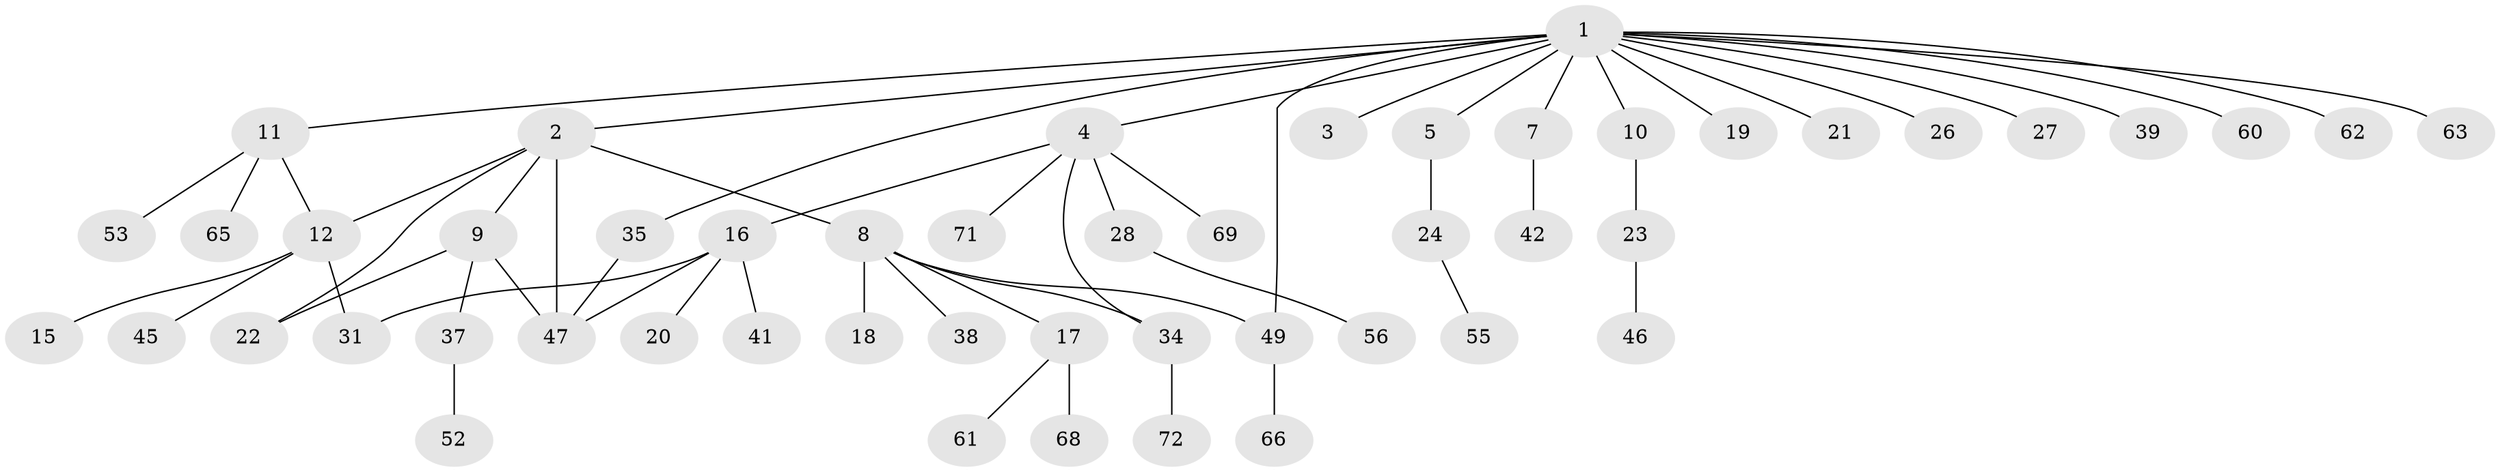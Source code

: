 // original degree distribution, {16: 0.013888888888888888, 5: 0.05555555555555555, 1: 0.4861111111111111, 7: 0.013888888888888888, 3: 0.08333333333333333, 4: 0.041666666666666664, 2: 0.2777777777777778, 6: 0.027777777777777776}
// Generated by graph-tools (version 1.1) at 2025/11/02/27/25 16:11:10]
// undirected, 50 vertices, 57 edges
graph export_dot {
graph [start="1"]
  node [color=gray90,style=filled];
  1 [super="+14"];
  2 [super="+6"];
  3;
  4 [super="+13"];
  5 [super="+51"];
  7 [super="+29"];
  8 [super="+70"];
  9 [super="+40"];
  10;
  11 [super="+25"];
  12 [super="+64"];
  15;
  16 [super="+58"];
  17 [super="+44"];
  18;
  19 [super="+33"];
  20;
  21 [super="+59"];
  22 [super="+36"];
  23;
  24 [super="+30"];
  26 [super="+57"];
  27 [super="+32"];
  28;
  31 [super="+43"];
  34;
  35 [super="+48"];
  37;
  38;
  39 [super="+50"];
  41;
  42;
  45 [super="+54"];
  46 [super="+67"];
  47;
  49;
  52;
  53;
  55;
  56;
  60;
  61;
  62;
  63;
  65;
  66;
  68;
  69;
  71;
  72;
  1 -- 2 [weight=2];
  1 -- 3;
  1 -- 4;
  1 -- 5;
  1 -- 7;
  1 -- 10;
  1 -- 11;
  1 -- 26;
  1 -- 27;
  1 -- 35;
  1 -- 39;
  1 -- 60;
  1 -- 62;
  1 -- 63;
  1 -- 19;
  1 -- 21;
  1 -- 49;
  2 -- 8;
  2 -- 9;
  2 -- 12;
  2 -- 22;
  2 -- 47;
  4 -- 16;
  4 -- 28;
  4 -- 34;
  4 -- 69;
  4 -- 71;
  5 -- 24;
  7 -- 42;
  8 -- 17;
  8 -- 18;
  8 -- 38;
  8 -- 49;
  8 -- 34;
  9 -- 22;
  9 -- 37;
  9 -- 47;
  10 -- 23;
  11 -- 53;
  11 -- 65;
  11 -- 12;
  12 -- 15;
  12 -- 45;
  12 -- 31;
  16 -- 20;
  16 -- 31;
  16 -- 41;
  16 -- 47;
  17 -- 61;
  17 -- 68;
  23 -- 46;
  24 -- 55;
  28 -- 56;
  34 -- 72;
  35 -- 47;
  37 -- 52;
  49 -- 66;
}
